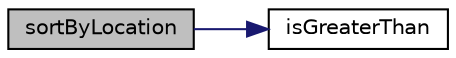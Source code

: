 digraph "sortByLocation"
{
 // LATEX_PDF_SIZE
  edge [fontname="Helvetica",fontsize="10",labelfontname="Helvetica",labelfontsize="10"];
  node [fontname="Helvetica",fontsize="10",shape=record];
  rankdir="LR";
  Node1 [label="sortByLocation",height=0.2,width=0.4,color="black", fillcolor="grey75", style="filled", fontcolor="black",tooltip=" "];
  Node1 -> Node2 [color="midnightblue",fontsize="10",style="solid",fontname="Helvetica"];
  Node2 [label="isGreaterThan",height=0.2,width=0.4,color="black", fillcolor="white", style="filled",URL="$sort_8cpp.html#ab92e58b3497485c94a6b765df9db9f02",tooltip=" "];
}
